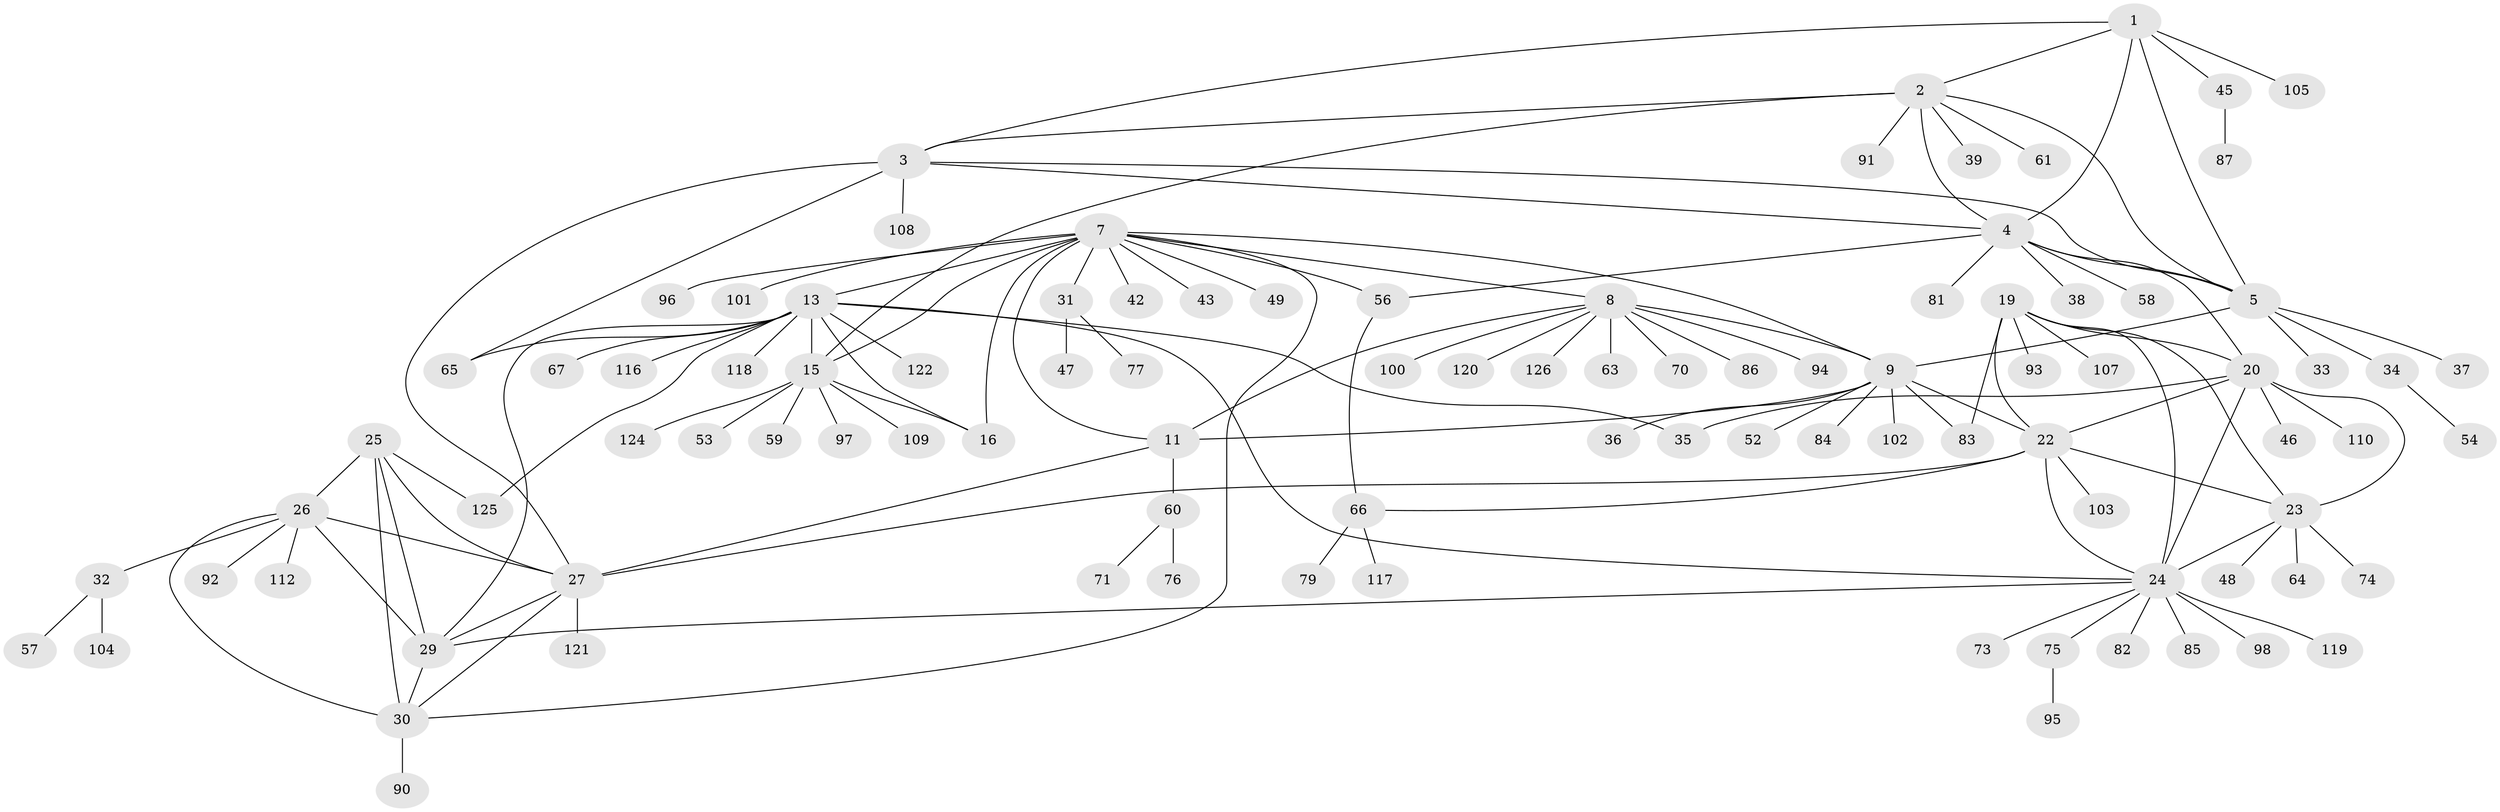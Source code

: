 // original degree distribution, {8: 0.047244094488188976, 10: 0.031496062992125984, 9: 0.047244094488188976, 7: 0.06299212598425197, 11: 0.007874015748031496, 12: 0.007874015748031496, 5: 0.015748031496062992, 14: 0.007874015748031496, 6: 0.007874015748031496, 4: 0.023622047244094488, 3: 0.03937007874015748, 1: 0.5984251968503937, 2: 0.10236220472440945}
// Generated by graph-tools (version 1.1) at 2025/11/02/27/25 16:11:36]
// undirected, 97 vertices, 134 edges
graph export_dot {
graph [start="1"]
  node [color=gray90,style=filled];
  1 [super="+127"];
  2 [super="+55"];
  3 [super="+80"];
  4 [super="+6"];
  5 [super="+78"];
  7 [super="+17"];
  8 [super="+12"];
  9 [super="+10"];
  11 [super="+62"];
  13 [super="+14"];
  15 [super="+18"];
  16;
  19 [super="+41"];
  20 [super="+21"];
  22 [super="+44"];
  23 [super="+88"];
  24 [super="+123"];
  25;
  26 [super="+28"];
  27 [super="+51"];
  29;
  30 [super="+72"];
  31 [super="+115"];
  32;
  33;
  34;
  35;
  36 [super="+50"];
  37;
  38;
  39 [super="+40"];
  42;
  43;
  45;
  46;
  47;
  48;
  49;
  52;
  53 [super="+69"];
  54;
  56 [super="+99"];
  57 [super="+106"];
  58 [super="+68"];
  59;
  60 [super="+89"];
  61;
  63;
  64;
  65 [super="+114"];
  66 [super="+113"];
  67;
  70;
  71;
  73;
  74;
  75;
  76;
  77;
  79;
  81;
  82;
  83 [super="+111"];
  84;
  85;
  86;
  87;
  90;
  91;
  92;
  93;
  94;
  95;
  96;
  97;
  98;
  100;
  101;
  102;
  103;
  104;
  105;
  107;
  108;
  109;
  110;
  112;
  116;
  117;
  118;
  119;
  120;
  121;
  122;
  124;
  125;
  126;
  1 -- 2;
  1 -- 3;
  1 -- 4 [weight=2];
  1 -- 5;
  1 -- 45;
  1 -- 105;
  2 -- 3;
  2 -- 4 [weight=2];
  2 -- 5;
  2 -- 39;
  2 -- 61;
  2 -- 91;
  2 -- 15;
  3 -- 4 [weight=2];
  3 -- 5;
  3 -- 27;
  3 -- 65;
  3 -- 108;
  4 -- 5 [weight=2];
  4 -- 38;
  4 -- 81;
  4 -- 56;
  4 -- 58;
  4 -- 20;
  5 -- 9;
  5 -- 33;
  5 -- 34;
  5 -- 37;
  7 -- 8 [weight=2];
  7 -- 9 [weight=2];
  7 -- 11;
  7 -- 30;
  7 -- 42;
  7 -- 43;
  7 -- 49;
  7 -- 56;
  7 -- 16;
  7 -- 96;
  7 -- 101;
  7 -- 31;
  7 -- 13 [weight=2];
  7 -- 15 [weight=2];
  8 -- 9 [weight=4];
  8 -- 11 [weight=2];
  8 -- 70;
  8 -- 100;
  8 -- 126;
  8 -- 86;
  8 -- 120;
  8 -- 94;
  8 -- 63;
  9 -- 11 [weight=2];
  9 -- 22;
  9 -- 36;
  9 -- 52;
  9 -- 83;
  9 -- 84;
  9 -- 102;
  11 -- 60;
  11 -- 27;
  13 -- 15 [weight=4];
  13 -- 16 [weight=2];
  13 -- 116;
  13 -- 118;
  13 -- 65;
  13 -- 35;
  13 -- 67;
  13 -- 29;
  13 -- 24;
  13 -- 122;
  13 -- 125;
  15 -- 16 [weight=2];
  15 -- 53;
  15 -- 59;
  15 -- 97;
  15 -- 124;
  15 -- 109;
  19 -- 20 [weight=2];
  19 -- 22;
  19 -- 23;
  19 -- 24;
  19 -- 83;
  19 -- 93;
  19 -- 107;
  20 -- 22 [weight=2];
  20 -- 23 [weight=2];
  20 -- 24 [weight=2];
  20 -- 35;
  20 -- 46;
  20 -- 110;
  22 -- 23;
  22 -- 24;
  22 -- 66;
  22 -- 27;
  22 -- 103;
  23 -- 24;
  23 -- 48;
  23 -- 64;
  23 -- 74;
  24 -- 29;
  24 -- 73;
  24 -- 75;
  24 -- 82;
  24 -- 85;
  24 -- 98;
  24 -- 119;
  25 -- 26 [weight=2];
  25 -- 27;
  25 -- 29;
  25 -- 30;
  25 -- 125;
  26 -- 27 [weight=2];
  26 -- 29 [weight=2];
  26 -- 30 [weight=2];
  26 -- 32;
  26 -- 92;
  26 -- 112;
  27 -- 29;
  27 -- 30;
  27 -- 121;
  29 -- 30;
  30 -- 90;
  31 -- 47;
  31 -- 77;
  32 -- 57;
  32 -- 104;
  34 -- 54;
  45 -- 87;
  56 -- 66;
  60 -- 71;
  60 -- 76;
  66 -- 79;
  66 -- 117;
  75 -- 95;
}
